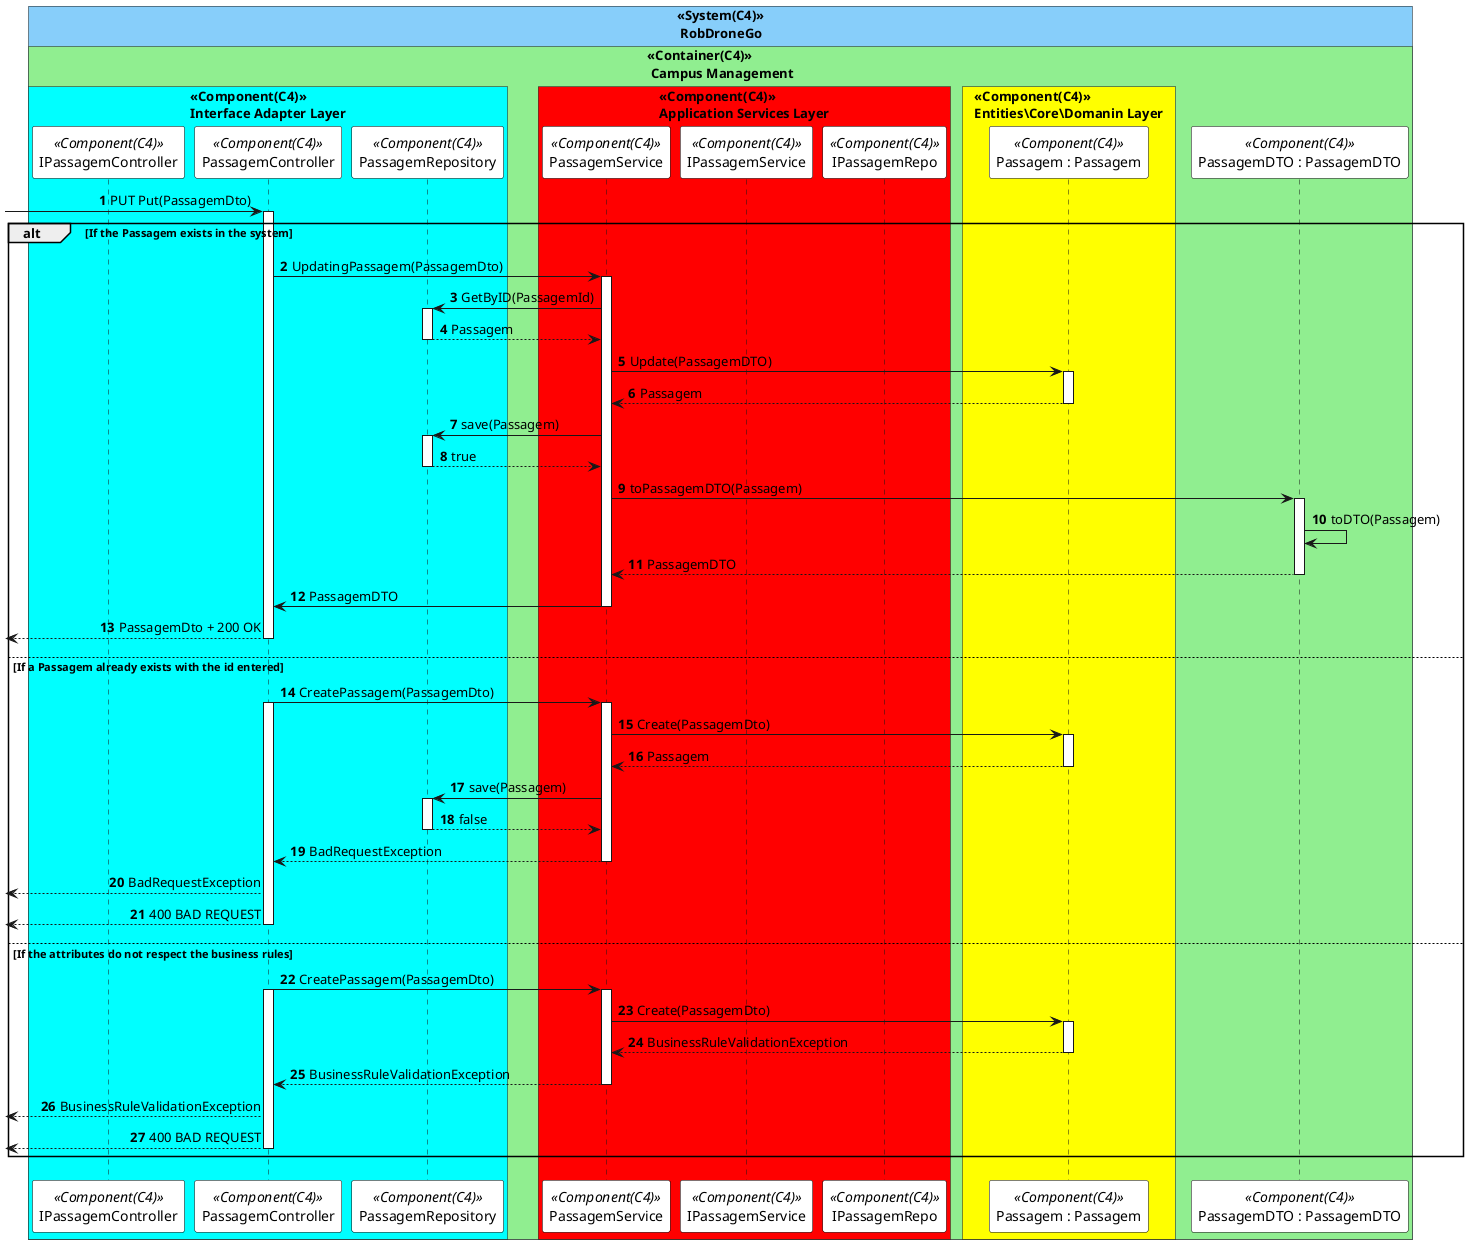 @startuml updatePassagemSD
autonumber

skinparam sequence {
ParticipantBorderColor black
ParticipantBackgroundColor white
}


!pragma teoz true
box "<<System(C4)>>\n RobDroneGo" #LightSkyBlue
    box "<<Container(C4)>>\n Campus Management" #LightGreen

        box "<<Component(C4)>>\nInterface Adapter Layer" #Cyan
            participant IPassagemController as  ICTL <<Component(C4)>>
            participant PassagemController as  CTL <<Component(C4)>>
            participant PassagemRepository as  DR <<Component(C4)>>
        end box
        box "<<Component(C4)>>\nApplication Services Layer" #Red
            participant PassagemService as  SV <<Component(C4)>>
            participant IPassagemService as  ISV <<Component(C4)>>
            participant IPassagemRepo as  IER <<Component(C4)>>
        end box
        box "<<Component(C4)>>\nEntities\Core\Domanin Layer" #Yellow
            participant "Passagem : Passagem" as  Passagem <<Component(C4)>>
        end box
    participant "PassagemDTO : PassagemDTO" as  DTO <<Component(C4)>>

    end box
end box


 -> CTL: PUT Put(PassagemDto)
 activate CTL
alt If the Passagem exists in the system


    CTL -> SV : UpdatingPassagem(PassagemDto)
    activate SV
    

    SV -> DR: GetByID(PassagemId)
    activate DR
    DR --> SV: Passagem
    deactivate DR

    SV -> Passagem : Update(PassagemDTO)
    activate Passagem
    Passagem --> SV : Passagem
    deactivate Passagem

    SV -> DR : save(Passagem)
    activate DR
    DR --> SV : true
     deactivate DR
    SV -> DTO : toPassagemDTO(Passagem)
    activate DTO
    DTO -> DTO: toDTO(Passagem)
    
    DTO --> SV : PassagemDTO
    deactivate DTO
    SV -> CTL : PassagemDTO
    deactivate SV
     <-- CTL : PassagemDto + 200 OK
     deactivate CTL




else If a Passagem already exists with the id entered




CTL -> SV : CreatePassagem(PassagemDto)
activate CTL
activate SV

SV -> Passagem : Create(PassagemDto)
activate Passagem
Passagem --> SV : Passagem
deactivate Passagem

SV -> DR : save(Passagem)
activate DR
DR --> SV : false
deactivate DR
SV --> CTL : BadRequestException
deactivate SV
 <-- CTL : BadRequestException


 <-- CTL: 400 BAD REQUEST
deactivate CTL




else If the attributes do not respect the business rules


CTL -> SV : CreatePassagem(PassagemDto)
activate CTL
activate SV

SV -> Passagem : Create(PassagemDto)
activate Passagem
Passagem --> SV : BusinessRuleValidationException
deactivate Passagem

SV --> CTL : BusinessRuleValidationException
deactivate SV
 <-- CTL : BusinessRuleValidationException

 <-- CTL: 400 BAD REQUEST
deactivate CTL


end

@enduml